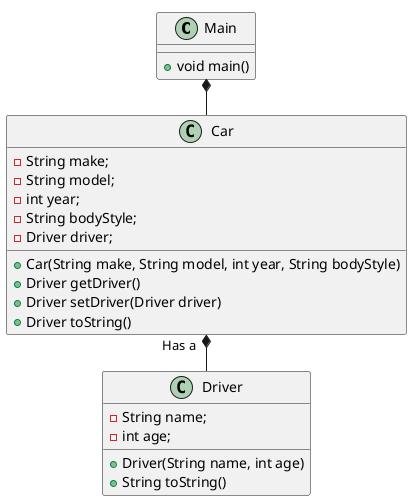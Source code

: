 @startuml
'https://plantuml.com/object-diagram
!pragma layout smetana

Class Main



Main : + void main()

Main *-- Car

Class Driver
Driver : - String name;
Driver : - int age;
Driver : + Driver(String name, int age)
Driver : + String toString()

Class Car

Car "Has a   " *-- Driver

Car : - String make;
Car : - String model;
Car : - int year;
Car : - String bodyStyle;
Car : - Driver driver;
Car : + Car(String make, String model, int year, String bodyStyle)
Car : + Driver getDriver()
Car : + Driver setDriver(Driver driver)
Car : + Driver toString()



@enduml
